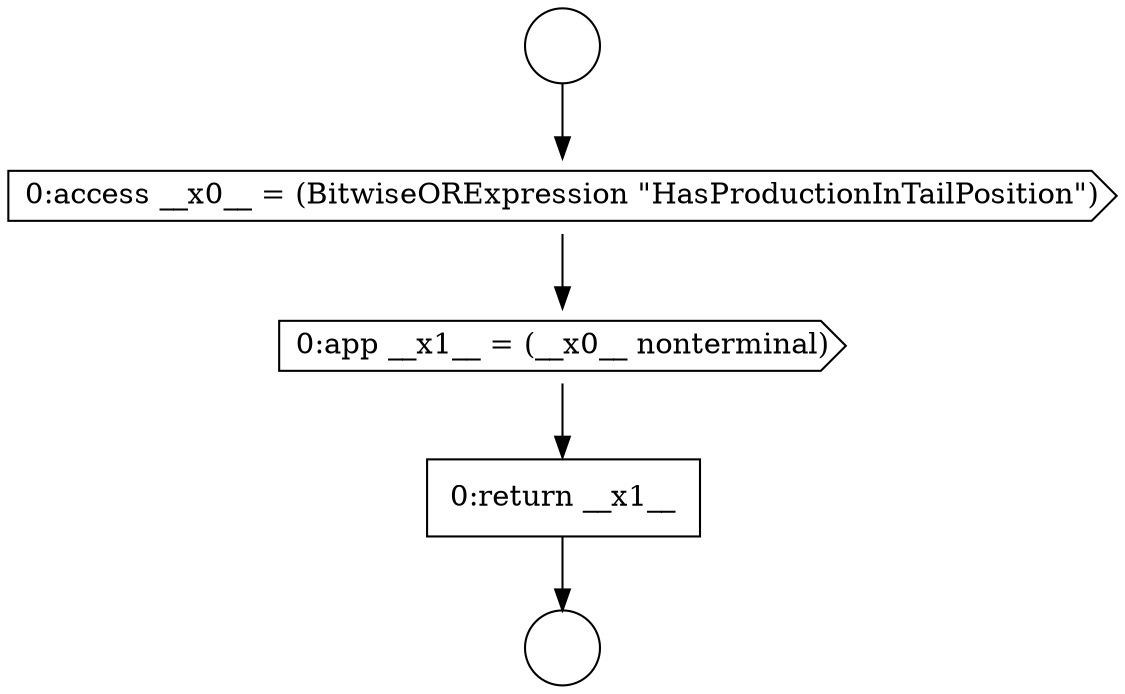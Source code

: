 digraph {
  node9195 [shape=circle label=" " color="black" fillcolor="white" style=filled]
  node9199 [shape=none, margin=0, label=<<font color="black">
    <table border="0" cellborder="1" cellspacing="0" cellpadding="10">
      <tr><td align="left">0:return __x1__</td></tr>
    </table>
  </font>> color="black" fillcolor="white" style=filled]
  node9196 [shape=circle label=" " color="black" fillcolor="white" style=filled]
  node9197 [shape=cds, label=<<font color="black">0:access __x0__ = (BitwiseORExpression &quot;HasProductionInTailPosition&quot;)</font>> color="black" fillcolor="white" style=filled]
  node9198 [shape=cds, label=<<font color="black">0:app __x1__ = (__x0__ nonterminal)</font>> color="black" fillcolor="white" style=filled]
  node9195 -> node9197 [ color="black"]
  node9197 -> node9198 [ color="black"]
  node9198 -> node9199 [ color="black"]
  node9199 -> node9196 [ color="black"]
}
